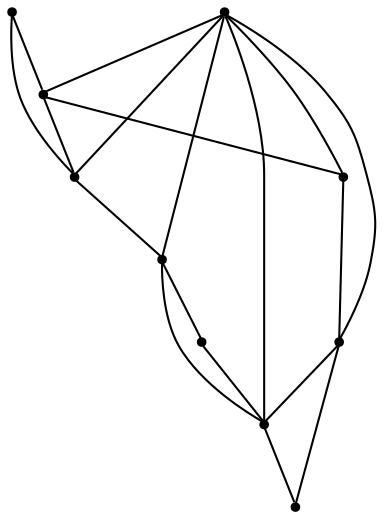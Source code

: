 graph {
  node [shape=point,comment="{\"directed\":false,\"doi\":\"10.1007/11618058_6\",\"figure\":\"3 (1)\"}"]

  v0 [pos="309.815966796875,424.37000274658226"]
  v1 [pos="207.96368550145348,424.37000274658226"]
  v2 [pos="422.33273187681687,424.3700027465823"]
  v3 [pos="422.33273187681687,346.84505462646507"]
  v4 [pos="422.33273187681687,515.1533762613935"]
  v5 [pos="353.0406647438227,515.1575088500979"]
  v6 [pos="309.82013194949127,346.84505462646507"]
  v7 [pos="278.4059587345567,515.1533762613935"]
  v8 [pos="207.96368550145348,346.84505462646507"]
  v9 [pos="207.96368550145348,515.1575088500979"]

  v0 -- v1 [id="-1",pos="309.815966796875,424.37000274658226 207.96368550145348,424.37000274658226 207.96368550145348,424.37000274658226 207.96368550145348,424.37000274658226"]
  v9 -- v7 [id="-2",pos="207.96368550145348,515.1575088500979 278.4059587345567,515.1533762613935 278.4059587345567,515.1533762613935 278.4059587345567,515.1533762613935"]
  v7 -- v5 [id="-3",pos="278.4059587345567,515.1533762613935 353.0406647438227,515.1575088500979 353.0406647438227,515.1575088500979 353.0406647438227,515.1575088500979"]
  v5 -- v4 [id="-4",pos="353.0406647438227,515.1575088500979 422.33273187681687,515.1533762613935 422.33273187681687,515.1533762613935 422.33273187681687,515.1533762613935"]
  v9 -- v1 [id="-5",pos="207.96368550145348,515.1575088500979 207.96368550145348,424.37000274658226 207.96368550145348,424.37000274658226 207.96368550145348,424.37000274658226"]
  v1 -- v8 [id="-6",pos="207.96368550145348,424.37000274658226 207.96368550145348,346.84505462646507 207.96368550145348,346.84505462646507 207.96368550145348,346.84505462646507"]
  v1 -- v7 [id="-7",pos="207.96368550145348,424.37000274658226 278.4059587345567,515.1533762613935 278.4059587345567,515.1533762613935 278.4059587345567,515.1533762613935"]
  v8 -- v0 [id="-8",pos="207.96368550145348,346.84505462646507 309.815966796875,424.37000274658226 309.815966796875,424.37000274658226 309.815966796875,424.37000274658226"]
  v8 -- v6 [id="-9",pos="207.96368550145348,346.84505462646507 309.82013194949127,346.84505462646507 309.82013194949127,346.84505462646507 309.82013194949127,346.84505462646507"]
  v6 -- v3 [id="-10",pos="309.82013194949127,346.84505462646507 422.33273187681687,346.84505462646507 422.33273187681687,346.84505462646507 422.33273187681687,346.84505462646507"]
  v7 -- v0 [id="-11",pos="278.4059587345567,515.1533762613935 309.815966796875,424.37000274658226 309.815966796875,424.37000274658226 309.815966796875,424.37000274658226"]
  v0 -- v5 [id="-12",pos="309.815966796875,424.37000274658226 353.0406647438227,515.1575088500979 353.0406647438227,515.1575088500979 353.0406647438227,515.1575088500979"]
  v0 -- v6 [id="-13",pos="309.815966796875,424.37000274658226 309.82013194949127,346.84505462646507 309.82013194949127,346.84505462646507 309.82013194949127,346.84505462646507"]
  v6 -- v2 [id="-14",pos="309.82013194949127,346.84505462646507 422.33273187681687,424.3700027465823 422.33273187681687,424.3700027465823 422.33273187681687,424.3700027465823"]
  v5 -- v2 [id="-15",pos="353.0406647438227,515.1575088500979 422.33273187681687,424.3700027465823 422.33273187681687,424.3700027465823 422.33273187681687,424.3700027465823"]
  v4 -- v2 [id="-16",pos="422.33273187681687,515.1533762613935 422.33273187681687,424.3700027465823 422.33273187681687,424.3700027465823 422.33273187681687,424.3700027465823"]
  v2 -- v3 [id="-17",pos="422.33273187681687,424.3700027465823 422.33273187681687,346.84505462646507 422.33273187681687,346.84505462646507 422.33273187681687,346.84505462646507"]
  v2 -- v0 [id="-18",pos="422.33273187681687,424.3700027465823 309.815966796875,424.37000274658226 309.815966796875,424.37000274658226 309.815966796875,424.37000274658226"]
}